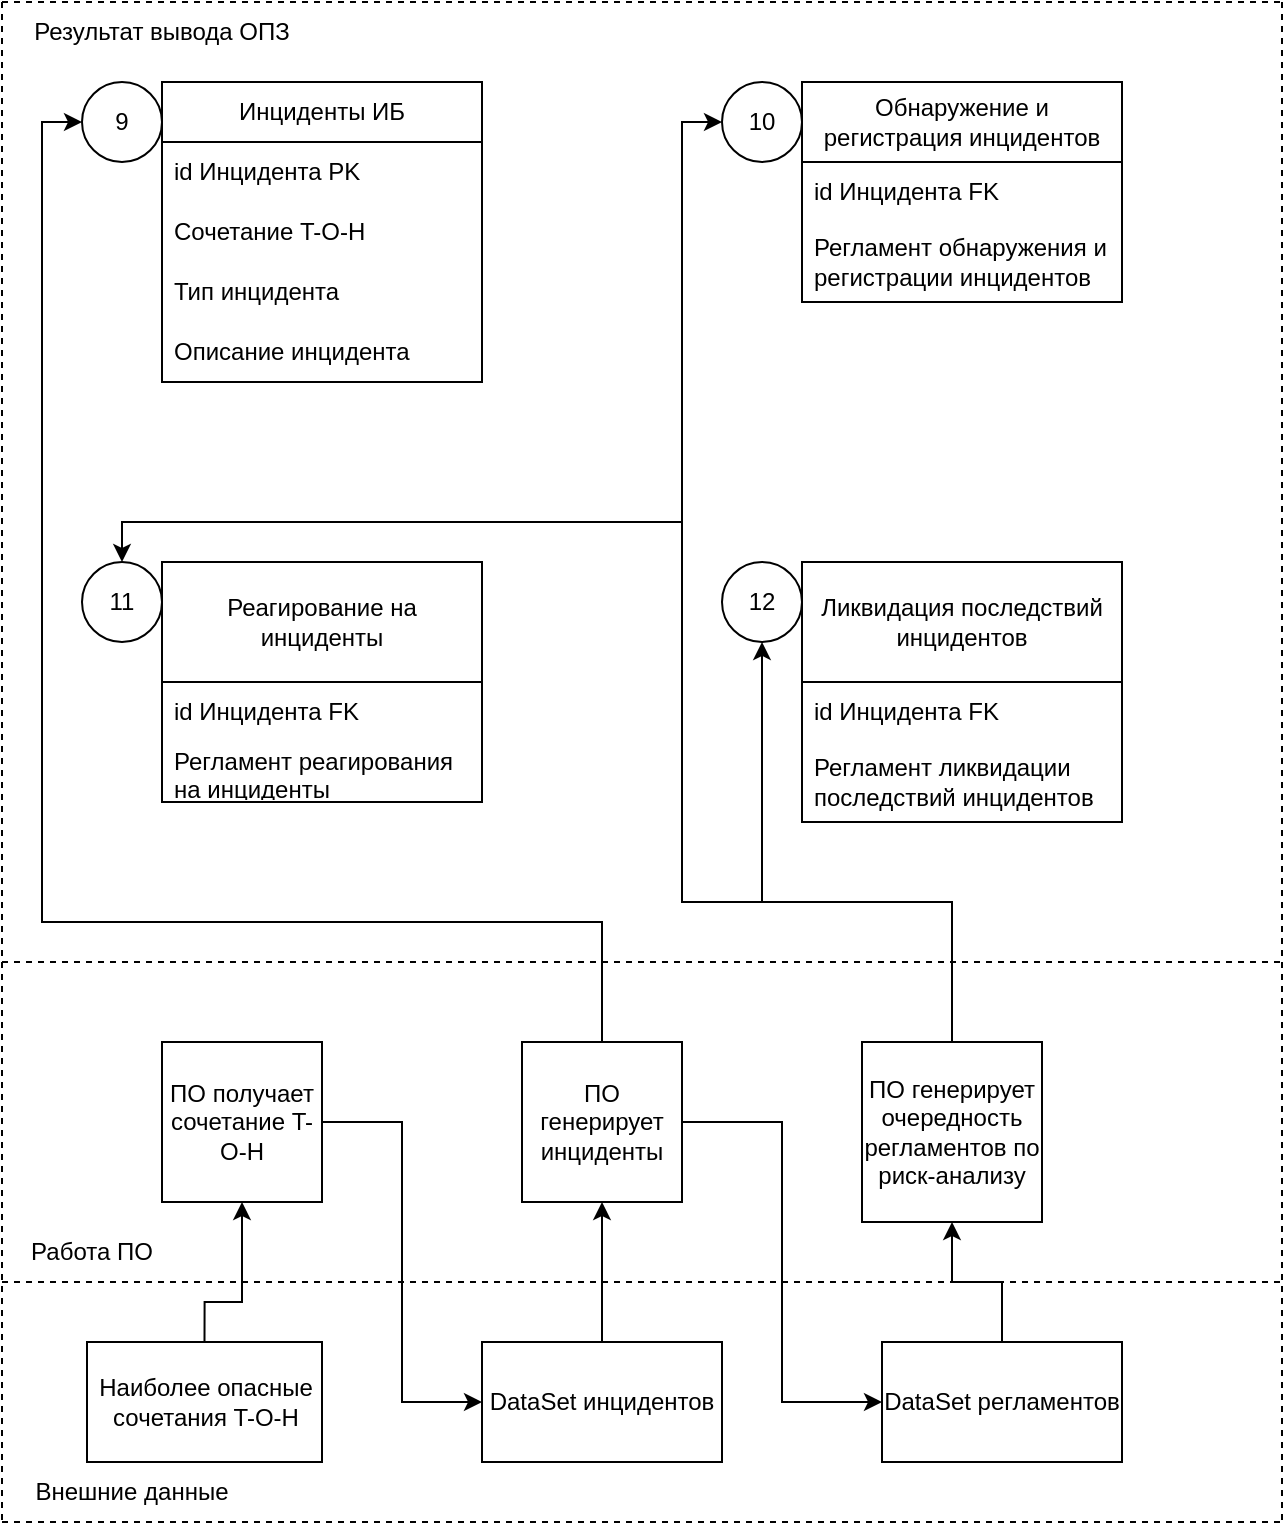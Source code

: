 <mxfile version="25.0.3">
  <diagram name="Страница — 1" id="eE1Gje8A0oezQRLzRqn4">
    <mxGraphModel dx="1290" dy="567" grid="1" gridSize="10" guides="1" tooltips="1" connect="1" arrows="1" fold="1" page="1" pageScale="1" pageWidth="827" pageHeight="1169" math="0" shadow="0">
      <root>
        <mxCell id="0" />
        <mxCell id="1" parent="0" />
        <mxCell id="DnC8KK1tUiim30TQwv2K-17" value="" style="endArrow=none;dashed=1;html=1;rounded=0;" parent="1" edge="1">
          <mxGeometry width="50" height="50" relative="1" as="geometry">
            <mxPoint x="40" y="160" as="sourcePoint" />
            <mxPoint x="680" y="160" as="targetPoint" />
          </mxGeometry>
        </mxCell>
        <mxCell id="DnC8KK1tUiim30TQwv2K-18" value="" style="endArrow=none;dashed=1;html=1;rounded=0;" parent="1" edge="1">
          <mxGeometry width="50" height="50" relative="1" as="geometry">
            <mxPoint x="40" y="640" as="sourcePoint" />
            <mxPoint x="680" y="640" as="targetPoint" />
          </mxGeometry>
        </mxCell>
        <mxCell id="DnC8KK1tUiim30TQwv2K-19" value="" style="endArrow=none;dashed=1;html=1;rounded=0;" parent="1" edge="1">
          <mxGeometry width="50" height="50" relative="1" as="geometry">
            <mxPoint x="40" y="160" as="sourcePoint" />
            <mxPoint x="40" y="920" as="targetPoint" />
          </mxGeometry>
        </mxCell>
        <mxCell id="DnC8KK1tUiim30TQwv2K-20" value="" style="endArrow=none;dashed=1;html=1;rounded=0;" parent="1" edge="1">
          <mxGeometry width="50" height="50" relative="1" as="geometry">
            <mxPoint x="680" y="160" as="sourcePoint" />
            <mxPoint x="680" y="920" as="targetPoint" />
          </mxGeometry>
        </mxCell>
        <mxCell id="DnC8KK1tUiim30TQwv2K-25" value="Обнаружение и регистрация инцидентов" style="swimlane;fontStyle=0;childLayout=stackLayout;horizontal=1;startSize=40;horizontalStack=0;resizeParent=1;resizeParentMax=0;resizeLast=0;collapsible=1;marginBottom=0;whiteSpace=wrap;html=1;" parent="1" vertex="1">
          <mxGeometry x="440" y="200" width="160" height="110" as="geometry" />
        </mxCell>
        <mxCell id="DnC8KK1tUiim30TQwv2K-26" value="id Инцидента FK" style="text;strokeColor=none;fillColor=none;align=left;verticalAlign=middle;spacingLeft=4;spacingRight=4;overflow=hidden;points=[[0,0.5],[1,0.5]];portConstraint=eastwest;rotatable=0;whiteSpace=wrap;html=1;" parent="DnC8KK1tUiim30TQwv2K-25" vertex="1">
          <mxGeometry y="40" width="160" height="30" as="geometry" />
        </mxCell>
        <mxCell id="LXAXK2Sx4whhD2p3gOs8-12" value="Регламент о&lt;span style=&quot;text-align: center;&quot;&gt;бнаружения и регистрации инцидентов&lt;/span&gt;" style="text;strokeColor=none;fillColor=none;align=left;verticalAlign=middle;spacingLeft=4;spacingRight=4;overflow=hidden;points=[[0,0.5],[1,0.5]];portConstraint=eastwest;rotatable=0;whiteSpace=wrap;html=1;" parent="DnC8KK1tUiim30TQwv2K-25" vertex="1">
          <mxGeometry y="70" width="160" height="40" as="geometry" />
        </mxCell>
        <mxCell id="DnC8KK1tUiim30TQwv2K-29" value="Инциденты ИБ" style="swimlane;fontStyle=0;childLayout=stackLayout;horizontal=1;startSize=30;horizontalStack=0;resizeParent=1;resizeParentMax=0;resizeLast=0;collapsible=1;marginBottom=0;whiteSpace=wrap;html=1;" parent="1" vertex="1">
          <mxGeometry x="120" y="200" width="160" height="150" as="geometry">
            <mxRectangle x="290" y="200" width="140" height="30" as="alternateBounds" />
          </mxGeometry>
        </mxCell>
        <mxCell id="DnC8KK1tUiim30TQwv2K-30" value="id Инцидента PK" style="text;strokeColor=none;fillColor=none;align=left;verticalAlign=middle;spacingLeft=4;spacingRight=4;overflow=hidden;points=[[0,0.5],[1,0.5]];portConstraint=eastwest;rotatable=0;whiteSpace=wrap;html=1;" parent="DnC8KK1tUiim30TQwv2K-29" vertex="1">
          <mxGeometry y="30" width="160" height="30" as="geometry" />
        </mxCell>
        <mxCell id="LXAXK2Sx4whhD2p3gOs8-6" value="Сочетание T-O-H" style="text;strokeColor=none;fillColor=none;align=left;verticalAlign=middle;spacingLeft=4;spacingRight=4;overflow=hidden;points=[[0,0.5],[1,0.5]];portConstraint=eastwest;rotatable=0;whiteSpace=wrap;html=1;" parent="DnC8KK1tUiim30TQwv2K-29" vertex="1">
          <mxGeometry y="60" width="160" height="30" as="geometry" />
        </mxCell>
        <mxCell id="DnC8KK1tUiim30TQwv2K-31" value="Тип инцидента" style="text;strokeColor=none;fillColor=none;align=left;verticalAlign=middle;spacingLeft=4;spacingRight=4;overflow=hidden;points=[[0,0.5],[1,0.5]];portConstraint=eastwest;rotatable=0;whiteSpace=wrap;html=1;" parent="DnC8KK1tUiim30TQwv2K-29" vertex="1">
          <mxGeometry y="90" width="160" height="30" as="geometry" />
        </mxCell>
        <mxCell id="DnC8KK1tUiim30TQwv2K-32" value="Описание инцидента" style="text;strokeColor=none;fillColor=none;align=left;verticalAlign=middle;spacingLeft=4;spacingRight=4;overflow=hidden;points=[[0,0.5],[1,0.5]];portConstraint=eastwest;rotatable=0;whiteSpace=wrap;html=1;" parent="DnC8KK1tUiim30TQwv2K-29" vertex="1">
          <mxGeometry y="120" width="160" height="30" as="geometry" />
        </mxCell>
        <mxCell id="DnC8KK1tUiim30TQwv2K-36" value="Реагирование на инциденты" style="swimlane;fontStyle=0;childLayout=stackLayout;horizontal=1;startSize=60;horizontalStack=0;resizeParent=1;resizeParentMax=0;resizeLast=0;collapsible=1;marginBottom=0;whiteSpace=wrap;html=1;" parent="1" vertex="1">
          <mxGeometry x="120" y="440" width="160" height="120" as="geometry">
            <mxRectangle x="290" y="440" width="200" height="60" as="alternateBounds" />
          </mxGeometry>
        </mxCell>
        <mxCell id="DnC8KK1tUiim30TQwv2K-37" value="id Инцидента FK" style="text;strokeColor=none;fillColor=none;align=left;verticalAlign=middle;spacingLeft=4;spacingRight=4;overflow=hidden;points=[[0,0.5],[1,0.5]];portConstraint=eastwest;rotatable=0;whiteSpace=wrap;html=1;" parent="DnC8KK1tUiim30TQwv2K-36" vertex="1">
          <mxGeometry y="60" width="160" height="30" as="geometry" />
        </mxCell>
        <mxCell id="DnC8KK1tUiim30TQwv2K-38" value="Регламент р&lt;span style=&quot;text-align: center;&quot;&gt;еагирования на инциденты&lt;/span&gt;" style="text;strokeColor=none;fillColor=none;align=left;verticalAlign=middle;spacingLeft=4;spacingRight=4;overflow=hidden;points=[[0,0.5],[1,0.5]];portConstraint=eastwest;rotatable=0;whiteSpace=wrap;html=1;" parent="DnC8KK1tUiim30TQwv2K-36" vertex="1">
          <mxGeometry y="90" width="160" height="30" as="geometry" />
        </mxCell>
        <mxCell id="DnC8KK1tUiim30TQwv2K-40" value="Ликвидация последствий инцидентов" style="swimlane;fontStyle=0;childLayout=stackLayout;horizontal=1;startSize=60;horizontalStack=0;resizeParent=1;resizeParentMax=0;resizeLast=0;collapsible=1;marginBottom=0;whiteSpace=wrap;html=1;" parent="1" vertex="1">
          <mxGeometry x="440" y="440" width="160" height="130" as="geometry" />
        </mxCell>
        <mxCell id="DnC8KK1tUiim30TQwv2K-41" value="id Инцидента FK" style="text;strokeColor=none;fillColor=none;align=left;verticalAlign=middle;spacingLeft=4;spacingRight=4;overflow=hidden;points=[[0,0.5],[1,0.5]];portConstraint=eastwest;rotatable=0;whiteSpace=wrap;html=1;" parent="DnC8KK1tUiim30TQwv2K-40" vertex="1">
          <mxGeometry y="60" width="160" height="30" as="geometry" />
        </mxCell>
        <mxCell id="PtvLYVf0Z_m3JwXr-Vei-3" value="Регламент л&lt;span style=&quot;text-align: center;&quot;&gt;иквидации последствий инцидентов&lt;/span&gt;" style="text;strokeColor=none;fillColor=none;align=left;verticalAlign=middle;spacingLeft=4;spacingRight=4;overflow=hidden;points=[[0,0.5],[1,0.5]];portConstraint=eastwest;rotatable=0;whiteSpace=wrap;html=1;" parent="DnC8KK1tUiim30TQwv2K-40" vertex="1">
          <mxGeometry y="90" width="160" height="40" as="geometry" />
        </mxCell>
        <mxCell id="bgobaxPjyzE-BJSVxTsq-1" value="9" style="ellipse;whiteSpace=wrap;html=1;aspect=fixed;" parent="1" vertex="1">
          <mxGeometry x="80" y="200" width="40" height="40" as="geometry" />
        </mxCell>
        <mxCell id="bgobaxPjyzE-BJSVxTsq-2" value="10" style="ellipse;whiteSpace=wrap;html=1;aspect=fixed;" parent="1" vertex="1">
          <mxGeometry x="400" y="200" width="40" height="40" as="geometry" />
        </mxCell>
        <mxCell id="bgobaxPjyzE-BJSVxTsq-3" value="11" style="ellipse;whiteSpace=wrap;html=1;aspect=fixed;" parent="1" vertex="1">
          <mxGeometry x="80" y="440" width="40" height="40" as="geometry" />
        </mxCell>
        <mxCell id="bgobaxPjyzE-BJSVxTsq-4" value="12" style="ellipse;whiteSpace=wrap;html=1;aspect=fixed;" parent="1" vertex="1">
          <mxGeometry x="400" y="440" width="40" height="40" as="geometry" />
        </mxCell>
        <mxCell id="_POBZS_AvcctEKIHJC5_-2" value="" style="endArrow=none;dashed=1;html=1;rounded=0;" parent="1" edge="1">
          <mxGeometry width="50" height="50" relative="1" as="geometry">
            <mxPoint x="40" y="800" as="sourcePoint" />
            <mxPoint x="680" y="800" as="targetPoint" />
          </mxGeometry>
        </mxCell>
        <mxCell id="_POBZS_AvcctEKIHJC5_-4" value="" style="endArrow=none;dashed=1;html=1;rounded=0;" parent="1" edge="1">
          <mxGeometry width="50" height="50" relative="1" as="geometry">
            <mxPoint x="40" y="920" as="sourcePoint" />
            <mxPoint x="680" y="920" as="targetPoint" />
          </mxGeometry>
        </mxCell>
        <mxCell id="_POBZS_AvcctEKIHJC5_-13" value="Результат вывода ОПЗ" style="text;html=1;align=center;verticalAlign=middle;whiteSpace=wrap;rounded=0;" parent="1" vertex="1">
          <mxGeometry x="40" y="160" width="160" height="30" as="geometry" />
        </mxCell>
        <mxCell id="_POBZS_AvcctEKIHJC5_-14" value="Работа ПО" style="text;html=1;align=center;verticalAlign=middle;whiteSpace=wrap;rounded=0;" parent="1" vertex="1">
          <mxGeometry x="40" y="770" width="90" height="30" as="geometry" />
        </mxCell>
        <mxCell id="_POBZS_AvcctEKIHJC5_-15" value="Внешние данные" style="text;html=1;align=center;verticalAlign=middle;whiteSpace=wrap;rounded=0;" parent="1" vertex="1">
          <mxGeometry x="40" y="890" width="130" height="30" as="geometry" />
        </mxCell>
        <mxCell id="4y2AhqpL0rIxUl61oqqh-5" value="" style="edgeStyle=orthogonalEdgeStyle;rounded=0;orthogonalLoop=1;jettySize=auto;html=1;" edge="1" parent="1" source="Sm1E15Ygs7AAzw2JIuAr-1" target="Sm1E15Ygs7AAzw2JIuAr-5">
          <mxGeometry relative="1" as="geometry" />
        </mxCell>
        <mxCell id="Sm1E15Ygs7AAzw2JIuAr-1" value="DataSet инцидентов" style="rounded=0;whiteSpace=wrap;html=1;" parent="1" vertex="1">
          <mxGeometry x="280" y="830" width="120" height="60" as="geometry" />
        </mxCell>
        <mxCell id="Sm1E15Ygs7AAzw2JIuAr-17" style="edgeStyle=orthogonalEdgeStyle;rounded=0;orthogonalLoop=1;jettySize=auto;html=1;exitX=0.5;exitY=0;exitDx=0;exitDy=0;entryX=0;entryY=0.5;entryDx=0;entryDy=0;" parent="1" source="Sm1E15Ygs7AAzw2JIuAr-5" target="bgobaxPjyzE-BJSVxTsq-1" edge="1">
          <mxGeometry relative="1" as="geometry">
            <Array as="points">
              <mxPoint x="340" y="620" />
              <mxPoint x="60" y="620" />
              <mxPoint x="60" y="220" />
            </Array>
          </mxGeometry>
        </mxCell>
        <mxCell id="4y2AhqpL0rIxUl61oqqh-7" style="edgeStyle=orthogonalEdgeStyle;rounded=0;orthogonalLoop=1;jettySize=auto;html=1;entryX=0;entryY=0.5;entryDx=0;entryDy=0;" edge="1" parent="1" source="Sm1E15Ygs7AAzw2JIuAr-5" target="Sm1E15Ygs7AAzw2JIuAr-7">
          <mxGeometry relative="1" as="geometry" />
        </mxCell>
        <mxCell id="Sm1E15Ygs7AAzw2JIuAr-5" value="ПО генерирует инциденты" style="whiteSpace=wrap;html=1;aspect=fixed;" parent="1" vertex="1">
          <mxGeometry x="300" y="680" width="80" height="80" as="geometry" />
        </mxCell>
        <mxCell id="4y2AhqpL0rIxUl61oqqh-8" value="" style="edgeStyle=orthogonalEdgeStyle;rounded=0;orthogonalLoop=1;jettySize=auto;html=1;" edge="1" parent="1" source="Sm1E15Ygs7AAzw2JIuAr-7" target="Sm1E15Ygs7AAzw2JIuAr-15">
          <mxGeometry relative="1" as="geometry" />
        </mxCell>
        <mxCell id="Sm1E15Ygs7AAzw2JIuAr-7" value="DataSet регламентов" style="rounded=0;whiteSpace=wrap;html=1;" parent="1" vertex="1">
          <mxGeometry x="480" y="830" width="120" height="60" as="geometry" />
        </mxCell>
        <mxCell id="4y2AhqpL0rIxUl61oqqh-9" style="edgeStyle=orthogonalEdgeStyle;rounded=0;orthogonalLoop=1;jettySize=auto;html=1;exitX=0.5;exitY=0;exitDx=0;exitDy=0;entryX=0;entryY=0.5;entryDx=0;entryDy=0;" edge="1" parent="1" source="Sm1E15Ygs7AAzw2JIuAr-15" target="bgobaxPjyzE-BJSVxTsq-2">
          <mxGeometry relative="1" as="geometry">
            <Array as="points">
              <mxPoint x="515" y="610" />
              <mxPoint x="380" y="610" />
              <mxPoint x="380" y="220" />
            </Array>
          </mxGeometry>
        </mxCell>
        <mxCell id="4y2AhqpL0rIxUl61oqqh-10" style="edgeStyle=orthogonalEdgeStyle;rounded=0;orthogonalLoop=1;jettySize=auto;html=1;exitX=0.5;exitY=0;exitDx=0;exitDy=0;entryX=0.5;entryY=1;entryDx=0;entryDy=0;" edge="1" parent="1" source="Sm1E15Ygs7AAzw2JIuAr-15" target="bgobaxPjyzE-BJSVxTsq-4">
          <mxGeometry relative="1" as="geometry">
            <Array as="points">
              <mxPoint x="515" y="610" />
              <mxPoint x="420" y="610" />
            </Array>
          </mxGeometry>
        </mxCell>
        <mxCell id="4y2AhqpL0rIxUl61oqqh-11" style="edgeStyle=orthogonalEdgeStyle;rounded=0;orthogonalLoop=1;jettySize=auto;html=1;exitX=0.5;exitY=0;exitDx=0;exitDy=0;entryX=0.5;entryY=0;entryDx=0;entryDy=0;" edge="1" parent="1" source="Sm1E15Ygs7AAzw2JIuAr-15" target="bgobaxPjyzE-BJSVxTsq-3">
          <mxGeometry relative="1" as="geometry">
            <Array as="points">
              <mxPoint x="515" y="610" />
              <mxPoint x="380" y="610" />
              <mxPoint x="380" y="420" />
              <mxPoint x="100" y="420" />
            </Array>
          </mxGeometry>
        </mxCell>
        <mxCell id="Sm1E15Ygs7AAzw2JIuAr-15" value="ПО генерирует очередность регламентов по риск-анализу" style="whiteSpace=wrap;html=1;aspect=fixed;" parent="1" vertex="1">
          <mxGeometry x="470" y="680" width="90" height="90" as="geometry" />
        </mxCell>
        <mxCell id="4y2AhqpL0rIxUl61oqqh-3" style="edgeStyle=orthogonalEdgeStyle;rounded=0;orthogonalLoop=1;jettySize=auto;html=1;exitX=0.5;exitY=0;exitDx=0;exitDy=0;entryX=0.5;entryY=1;entryDx=0;entryDy=0;" edge="1" parent="1" source="4y2AhqpL0rIxUl61oqqh-1" target="4y2AhqpL0rIxUl61oqqh-2">
          <mxGeometry relative="1" as="geometry">
            <Array as="points">
              <mxPoint x="141" y="810" />
              <mxPoint x="160" y="810" />
            </Array>
          </mxGeometry>
        </mxCell>
        <mxCell id="4y2AhqpL0rIxUl61oqqh-1" value="Наиболее опасные сочетания T-O-Н" style="rounded=0;whiteSpace=wrap;html=1;" vertex="1" parent="1">
          <mxGeometry x="82.5" y="830" width="117.5" height="60" as="geometry" />
        </mxCell>
        <mxCell id="4y2AhqpL0rIxUl61oqqh-4" style="edgeStyle=orthogonalEdgeStyle;rounded=0;orthogonalLoop=1;jettySize=auto;html=1;entryX=0;entryY=0.5;entryDx=0;entryDy=0;" edge="1" parent="1" source="4y2AhqpL0rIxUl61oqqh-2" target="Sm1E15Ygs7AAzw2JIuAr-1">
          <mxGeometry relative="1" as="geometry" />
        </mxCell>
        <mxCell id="4y2AhqpL0rIxUl61oqqh-2" value="ПО получает сочетание T-O-Н" style="whiteSpace=wrap;html=1;aspect=fixed;" vertex="1" parent="1">
          <mxGeometry x="120" y="680" width="80" height="80" as="geometry" />
        </mxCell>
      </root>
    </mxGraphModel>
  </diagram>
</mxfile>
